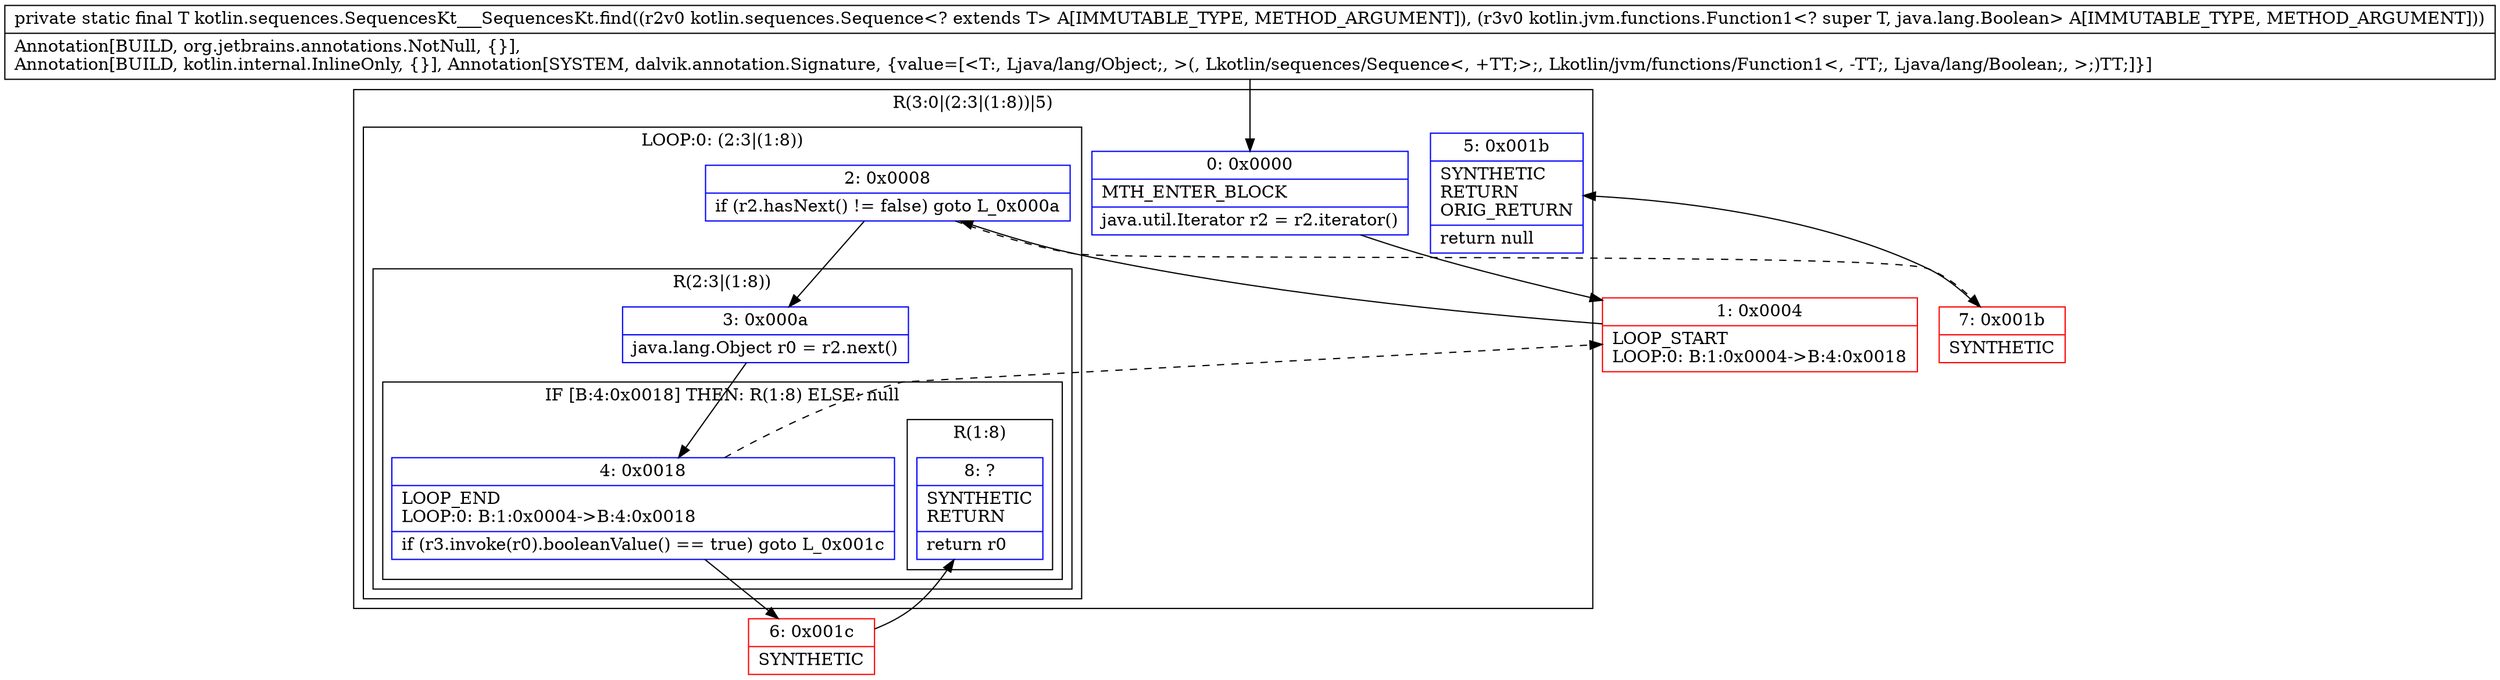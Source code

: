 digraph "CFG forkotlin.sequences.SequencesKt___SequencesKt.find(Lkotlin\/sequences\/Sequence;Lkotlin\/jvm\/functions\/Function1;)Ljava\/lang\/Object;" {
subgraph cluster_Region_2067539635 {
label = "R(3:0|(2:3|(1:8))|5)";
node [shape=record,color=blue];
Node_0 [shape=record,label="{0\:\ 0x0000|MTH_ENTER_BLOCK\l|java.util.Iterator r2 = r2.iterator()\l}"];
subgraph cluster_LoopRegion_414132320 {
label = "LOOP:0: (2:3|(1:8))";
node [shape=record,color=blue];
Node_2 [shape=record,label="{2\:\ 0x0008|if (r2.hasNext() != false) goto L_0x000a\l}"];
subgraph cluster_Region_914468534 {
label = "R(2:3|(1:8))";
node [shape=record,color=blue];
Node_3 [shape=record,label="{3\:\ 0x000a|java.lang.Object r0 = r2.next()\l}"];
subgraph cluster_IfRegion_1998740633 {
label = "IF [B:4:0x0018] THEN: R(1:8) ELSE: null";
node [shape=record,color=blue];
Node_4 [shape=record,label="{4\:\ 0x0018|LOOP_END\lLOOP:0: B:1:0x0004\-\>B:4:0x0018\l|if (r3.invoke(r0).booleanValue() == true) goto L_0x001c\l}"];
subgraph cluster_Region_1831986544 {
label = "R(1:8)";
node [shape=record,color=blue];
Node_8 [shape=record,label="{8\:\ ?|SYNTHETIC\lRETURN\l|return r0\l}"];
}
}
}
}
Node_5 [shape=record,label="{5\:\ 0x001b|SYNTHETIC\lRETURN\lORIG_RETURN\l|return null\l}"];
}
Node_1 [shape=record,color=red,label="{1\:\ 0x0004|LOOP_START\lLOOP:0: B:1:0x0004\-\>B:4:0x0018\l}"];
Node_6 [shape=record,color=red,label="{6\:\ 0x001c|SYNTHETIC\l}"];
Node_7 [shape=record,color=red,label="{7\:\ 0x001b|SYNTHETIC\l}"];
MethodNode[shape=record,label="{private static final T kotlin.sequences.SequencesKt___SequencesKt.find((r2v0 kotlin.sequences.Sequence\<? extends T\> A[IMMUTABLE_TYPE, METHOD_ARGUMENT]), (r3v0 kotlin.jvm.functions.Function1\<? super T, java.lang.Boolean\> A[IMMUTABLE_TYPE, METHOD_ARGUMENT]))  | Annotation[BUILD, org.jetbrains.annotations.NotNull, \{\}], \lAnnotation[BUILD, kotlin.internal.InlineOnly, \{\}], Annotation[SYSTEM, dalvik.annotation.Signature, \{value=[\<T:, Ljava\/lang\/Object;, \>(, Lkotlin\/sequences\/Sequence\<, +TT;\>;, Lkotlin\/jvm\/functions\/Function1\<, \-TT;, Ljava\/lang\/Boolean;, \>;)TT;]\}]\l}"];
MethodNode -> Node_0;
Node_0 -> Node_1;
Node_2 -> Node_3;
Node_2 -> Node_7[style=dashed];
Node_3 -> Node_4;
Node_4 -> Node_1[style=dashed];
Node_4 -> Node_6;
Node_1 -> Node_2;
Node_6 -> Node_8;
Node_7 -> Node_5;
}

